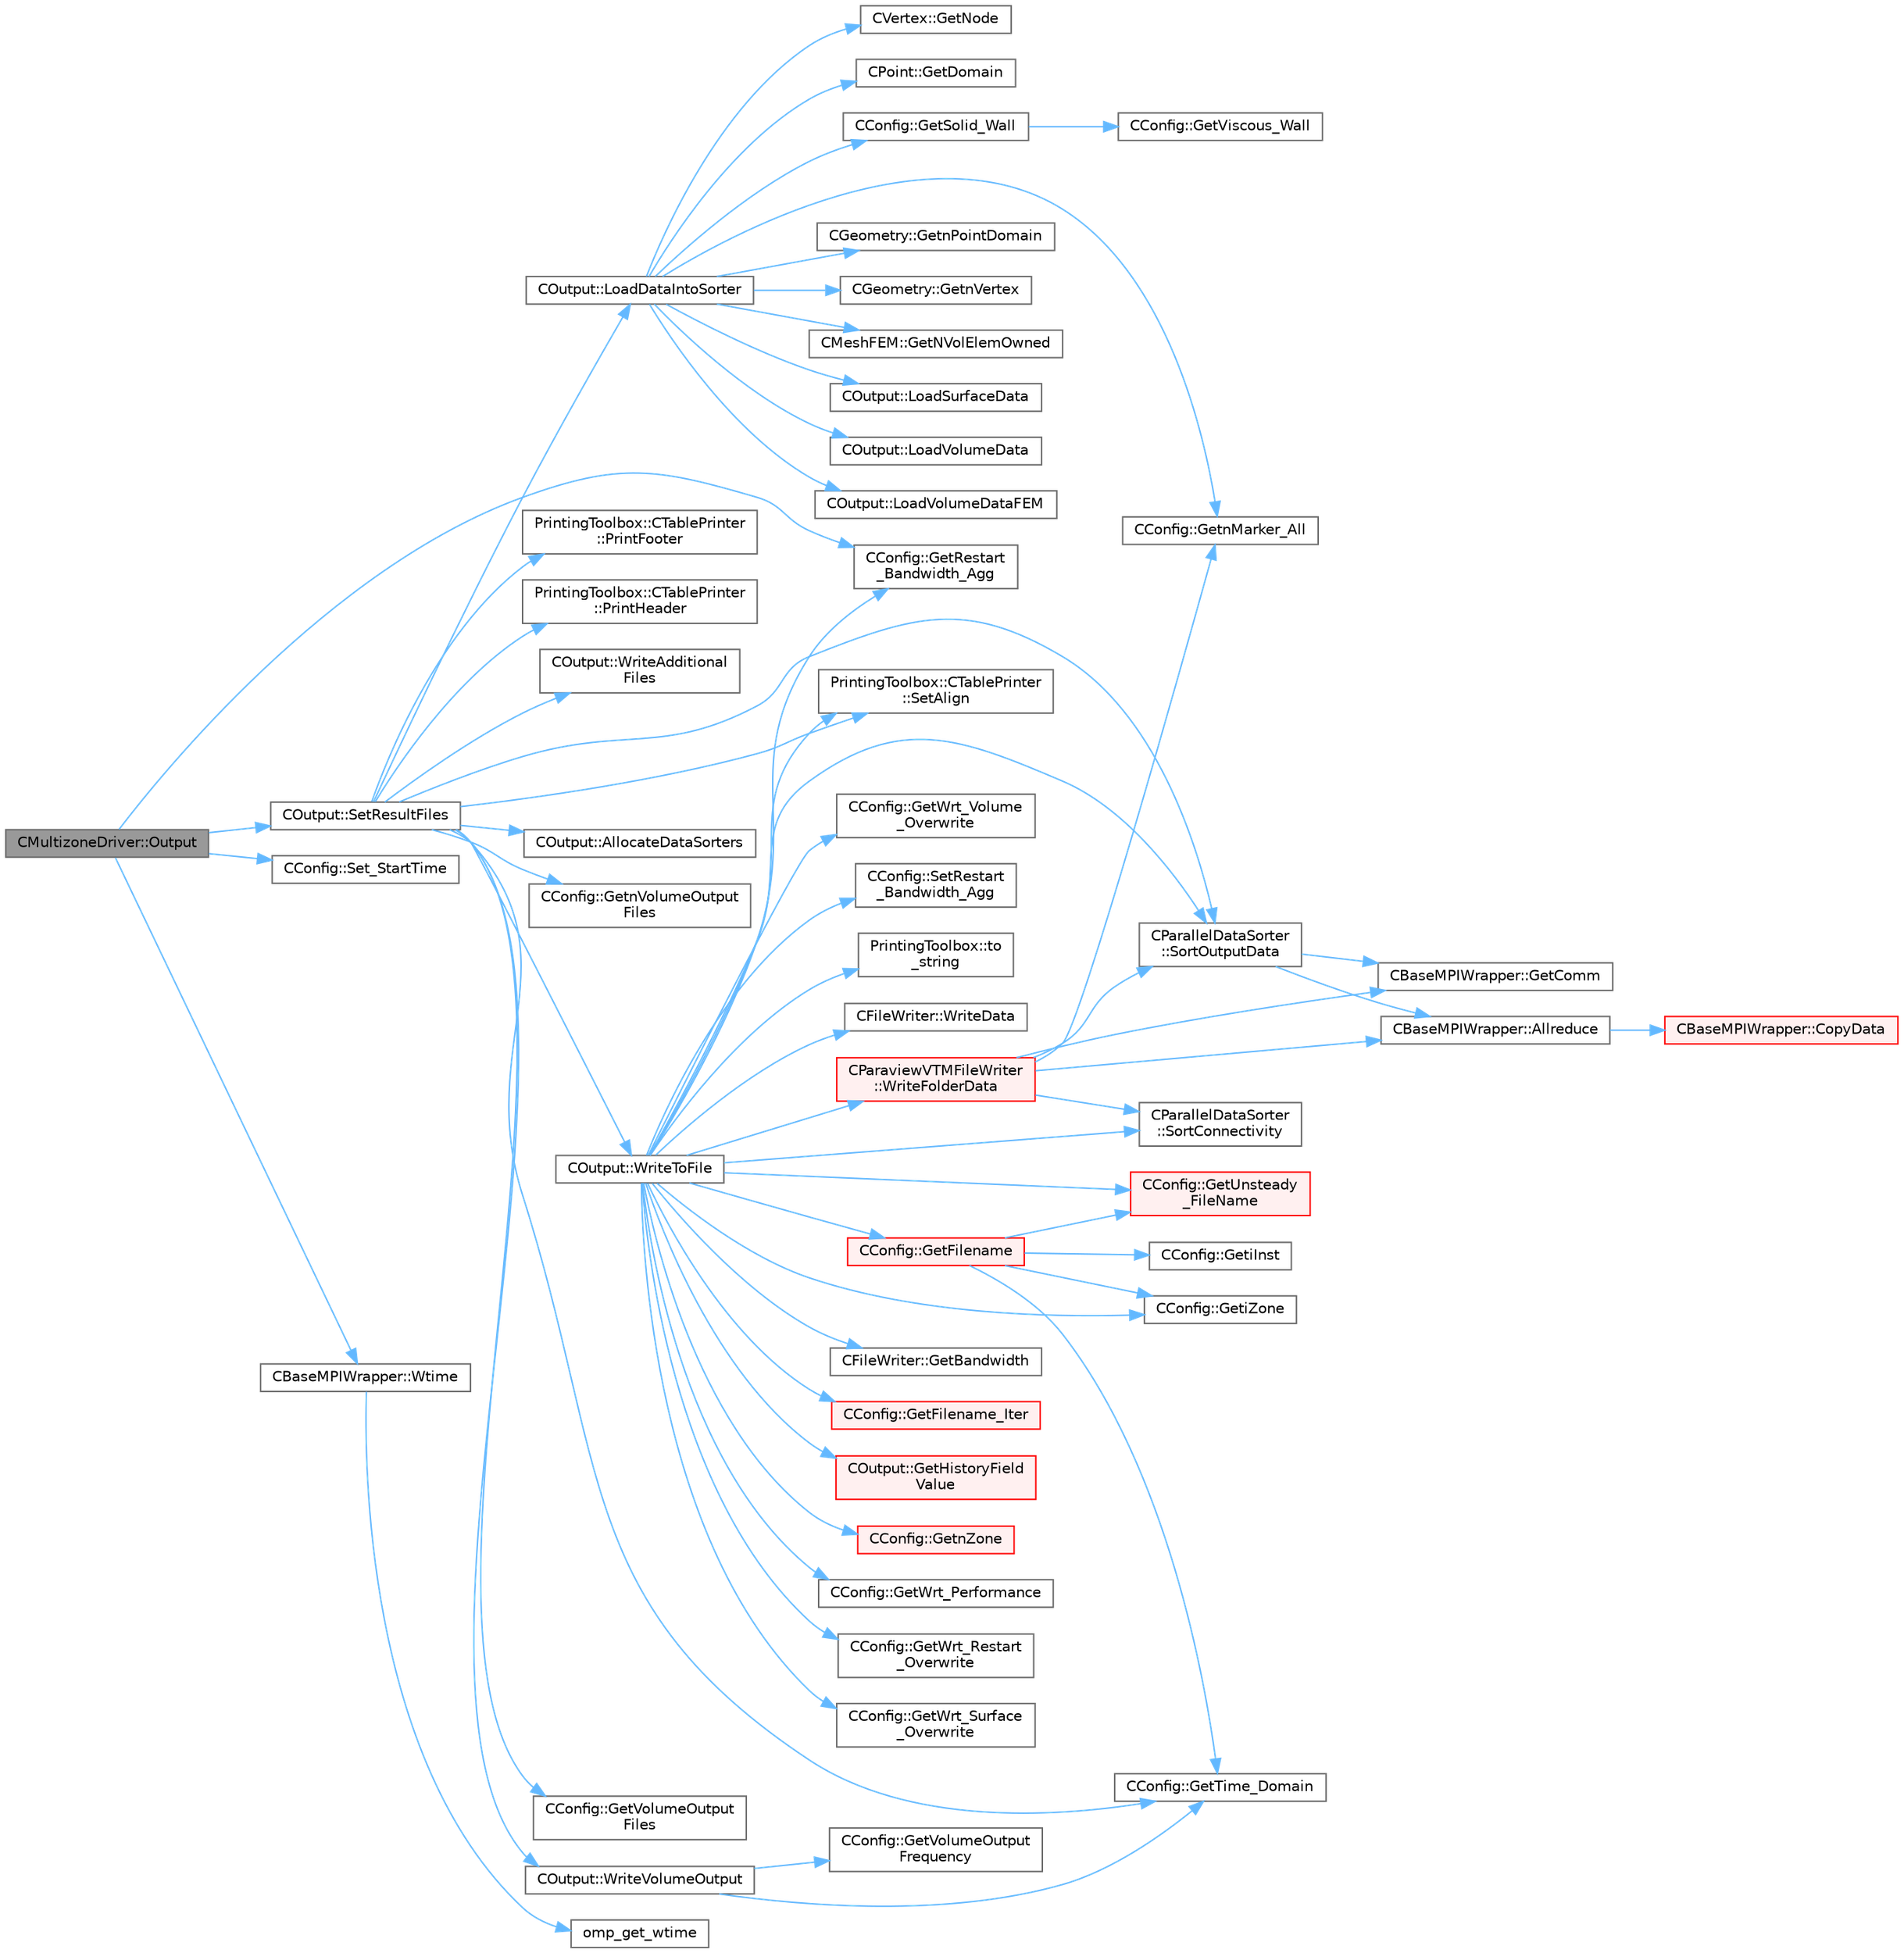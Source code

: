 digraph "CMultizoneDriver::Output"
{
 // LATEX_PDF_SIZE
  bgcolor="transparent";
  edge [fontname=Helvetica,fontsize=10,labelfontname=Helvetica,labelfontsize=10];
  node [fontname=Helvetica,fontsize=10,shape=box,height=0.2,width=0.4];
  rankdir="LR";
  Node1 [id="Node000001",label="CMultizoneDriver::Output",height=0.2,width=0.4,color="gray40", fillcolor="grey60", style="filled", fontcolor="black",tooltip="Output the solution in solution file."];
  Node1 -> Node2 [id="edge1_Node000001_Node000002",color="steelblue1",style="solid",tooltip=" "];
  Node2 [id="Node000002",label="CConfig::GetRestart\l_Bandwidth_Agg",height=0.2,width=0.4,color="grey40", fillcolor="white", style="filled",URL="$classCConfig.html#a60b72ebe49a6d318584944af24435989",tooltip="Set the sum of the bandwidth for writing binary restarts (to be averaged later)."];
  Node1 -> Node3 [id="edge2_Node000001_Node000003",color="steelblue1",style="solid",tooltip=" "];
  Node3 [id="Node000003",label="CConfig::Set_StartTime",height=0.2,width=0.4,color="grey40", fillcolor="white", style="filled",URL="$classCConfig.html#aedf3896a475f7729d217dfe27f6da3e8",tooltip="Set the start time to track a phase of the code (preprocessing, compute, output)."];
  Node1 -> Node4 [id="edge3_Node000001_Node000004",color="steelblue1",style="solid",tooltip=" "];
  Node4 [id="Node000004",label="COutput::SetResultFiles",height=0.2,width=0.4,color="grey40", fillcolor="white", style="filled",URL="$classCOutput.html#a0cff5cb7088402f23719a5118d1fd3f2",tooltip="Loop through all requested output files and write the volume output data."];
  Node4 -> Node5 [id="edge4_Node000004_Node000005",color="steelblue1",style="solid",tooltip=" "];
  Node5 [id="Node000005",label="COutput::AllocateDataSorters",height=0.2,width=0.4,color="grey40", fillcolor="white", style="filled",URL="$classCOutput.html#a576a9991a81b18368a1f8ad09b8c65cf",tooltip="Allocates the data sorters if necessary."];
  Node4 -> Node6 [id="edge5_Node000004_Node000006",color="steelblue1",style="solid",tooltip=" "];
  Node6 [id="Node000006",label="CConfig::GetnVolumeOutput\lFiles",height=0.2,width=0.4,color="grey40", fillcolor="white", style="filled",URL="$classCConfig.html#a2298deab9cdc00a1c09f6e7cf6c8e07c",tooltip="GetnVolumeOutputFiles."];
  Node4 -> Node7 [id="edge6_Node000004_Node000007",color="steelblue1",style="solid",tooltip=" "];
  Node7 [id="Node000007",label="CConfig::GetTime_Domain",height=0.2,width=0.4,color="grey40", fillcolor="white", style="filled",URL="$classCConfig.html#a85d2e3cf43b77c63642c40c235b853f3",tooltip="Check if the multizone problem is solved for time domain."];
  Node4 -> Node8 [id="edge7_Node000004_Node000008",color="steelblue1",style="solid",tooltip=" "];
  Node8 [id="Node000008",label="CConfig::GetVolumeOutput\lFiles",height=0.2,width=0.4,color="grey40", fillcolor="white", style="filled",URL="$classCConfig.html#ae85a16a496604fc404d3fb33d559f65c",tooltip="GetVolumeOutputFiles."];
  Node4 -> Node9 [id="edge8_Node000004_Node000009",color="steelblue1",style="solid",tooltip=" "];
  Node9 [id="Node000009",label="COutput::LoadDataIntoSorter",height=0.2,width=0.4,color="grey40", fillcolor="white", style="filled",URL="$classCOutput.html#ac54efb9d794c522e1bef6cb4ed0d5b9f",tooltip="Load up the values of the requested volume fields into ::Local_Data array."];
  Node9 -> Node10 [id="edge9_Node000009_Node000010",color="steelblue1",style="solid",tooltip=" "];
  Node10 [id="Node000010",label="CPoint::GetDomain",height=0.2,width=0.4,color="grey40", fillcolor="white", style="filled",URL="$classCPoint.html#aa58a27b602e47ddcad22ae74a5c6bc81",tooltip="For parallel computation, its indicates if a point must be computed or not."];
  Node9 -> Node11 [id="edge10_Node000009_Node000011",color="steelblue1",style="solid",tooltip=" "];
  Node11 [id="Node000011",label="CConfig::GetnMarker_All",height=0.2,width=0.4,color="grey40", fillcolor="white", style="filled",URL="$classCConfig.html#a459dee039e618d21a5d78db61c221240",tooltip="Get the total number of boundary markers of the local process including send/receive domains."];
  Node9 -> Node12 [id="edge11_Node000009_Node000012",color="steelblue1",style="solid",tooltip=" "];
  Node12 [id="Node000012",label="CVertex::GetNode",height=0.2,width=0.4,color="grey40", fillcolor="white", style="filled",URL="$classCVertex.html#ad568da06e7191358d3a09a1bee71cdb5",tooltip="Get the node of the vertex."];
  Node9 -> Node13 [id="edge12_Node000009_Node000013",color="steelblue1",style="solid",tooltip=" "];
  Node13 [id="Node000013",label="CGeometry::GetnPointDomain",height=0.2,width=0.4,color="grey40", fillcolor="white", style="filled",URL="$classCGeometry.html#ac84179060bbac1fe5e856ea3da850b6e",tooltip="Get number of real points (that belong to the domain)."];
  Node9 -> Node14 [id="edge13_Node000009_Node000014",color="steelblue1",style="solid",tooltip=" "];
  Node14 [id="Node000014",label="CGeometry::GetnVertex",height=0.2,width=0.4,color="grey40", fillcolor="white", style="filled",URL="$classCGeometry.html#a00b7f7e71ff42bd38f39147366dd093a",tooltip="Get number of vertices."];
  Node9 -> Node15 [id="edge14_Node000009_Node000015",color="steelblue1",style="solid",tooltip=" "];
  Node15 [id="Node000015",label="CMeshFEM::GetNVolElemOwned",height=0.2,width=0.4,color="grey40", fillcolor="white", style="filled",URL="$classCMeshFEM.html#a98cac5880bf32dd7a81e90cfe3e83faa",tooltip="Function, which makes available the number of owned volume elements in the local FEM mesh."];
  Node9 -> Node16 [id="edge15_Node000009_Node000016",color="steelblue1",style="solid",tooltip=" "];
  Node16 [id="Node000016",label="CConfig::GetSolid_Wall",height=0.2,width=0.4,color="grey40", fillcolor="white", style="filled",URL="$classCConfig.html#a1e07d3641838843be05ed58424d39f4f",tooltip="Determines whether a marker with index iMarker is a solid boundary."];
  Node16 -> Node17 [id="edge16_Node000016_Node000017",color="steelblue1",style="solid",tooltip=" "];
  Node17 [id="Node000017",label="CConfig::GetViscous_Wall",height=0.2,width=0.4,color="grey40", fillcolor="white", style="filled",URL="$classCConfig.html#a890cf694cae683bb44a36c1fa1160e65",tooltip="Determines whether a marker with index iMarker is a viscous no-slip boundary."];
  Node9 -> Node18 [id="edge17_Node000009_Node000018",color="steelblue1",style="solid",tooltip=" "];
  Node18 [id="Node000018",label="COutput::LoadSurfaceData",height=0.2,width=0.4,color="grey40", fillcolor="white", style="filled",URL="$classCOutput.html#a01f7c43d229c94a9e8e954a538e5e66e",tooltip="Set the values of the volume output fields for a surface point."];
  Node9 -> Node19 [id="edge18_Node000009_Node000019",color="steelblue1",style="solid",tooltip=" "];
  Node19 [id="Node000019",label="COutput::LoadVolumeData",height=0.2,width=0.4,color="grey40", fillcolor="white", style="filled",URL="$classCOutput.html#ad9fcb944022e0d7131d89987458a02ce",tooltip="Set the values of the volume output fields for a point."];
  Node9 -> Node20 [id="edge19_Node000009_Node000020",color="steelblue1",style="solid",tooltip=" "];
  Node20 [id="Node000020",label="COutput::LoadVolumeDataFEM",height=0.2,width=0.4,color="grey40", fillcolor="white", style="filled",URL="$classCOutput.html#a379815a77f3a10e96834a95ff74d57f1",tooltip="Set the values of the volume output fields for a point."];
  Node4 -> Node21 [id="edge20_Node000004_Node000021",color="steelblue1",style="solid",tooltip=" "];
  Node21 [id="Node000021",label="PrintingToolbox::CTablePrinter\l::PrintFooter",height=0.2,width=0.4,color="grey40", fillcolor="white", style="filled",URL="$classPrintingToolbox_1_1CTablePrinter.html#ac1bc6229daf9b3181de565905281ee2a",tooltip="Print the footer."];
  Node4 -> Node22 [id="edge21_Node000004_Node000022",color="steelblue1",style="solid",tooltip=" "];
  Node22 [id="Node000022",label="PrintingToolbox::CTablePrinter\l::PrintHeader",height=0.2,width=0.4,color="grey40", fillcolor="white", style="filled",URL="$classPrintingToolbox_1_1CTablePrinter.html#a475fafce69bdc78e973a2546e6e6be76",tooltip="Print the header."];
  Node4 -> Node23 [id="edge22_Node000004_Node000023",color="steelblue1",style="solid",tooltip=" "];
  Node23 [id="Node000023",label="PrintingToolbox::CTablePrinter\l::SetAlign",height=0.2,width=0.4,color="grey40", fillcolor="white", style="filled",URL="$classPrintingToolbox_1_1CTablePrinter.html#ad3691499a7bfa024bf97a7fc00ef33c7",tooltip="Set the alignment of the table entries (CENTER only works for the header at the moment)."];
  Node4 -> Node24 [id="edge23_Node000004_Node000024",color="steelblue1",style="solid",tooltip=" "];
  Node24 [id="Node000024",label="CParallelDataSorter\l::SortOutputData",height=0.2,width=0.4,color="grey40", fillcolor="white", style="filled",URL="$classCParallelDataSorter.html#a44dd56ef2671d15e21eacf3fda758a83",tooltip="Sort the output data for each grid node into a linear partitioning across all processors."];
  Node24 -> Node25 [id="edge24_Node000024_Node000025",color="steelblue1",style="solid",tooltip=" "];
  Node25 [id="Node000025",label="CBaseMPIWrapper::Allreduce",height=0.2,width=0.4,color="grey40", fillcolor="white", style="filled",URL="$classCBaseMPIWrapper.html#a381d4b3738c09d92ee1ae9f89715b541",tooltip=" "];
  Node25 -> Node26 [id="edge25_Node000025_Node000026",color="steelblue1",style="solid",tooltip=" "];
  Node26 [id="Node000026",label="CBaseMPIWrapper::CopyData",height=0.2,width=0.4,color="red", fillcolor="#FFF0F0", style="filled",URL="$classCBaseMPIWrapper.html#a3c28692a4cab67ad0f81d18273db3d23",tooltip=" "];
  Node24 -> Node29 [id="edge26_Node000024_Node000029",color="steelblue1",style="solid",tooltip=" "];
  Node29 [id="Node000029",label="CBaseMPIWrapper::GetComm",height=0.2,width=0.4,color="grey40", fillcolor="white", style="filled",URL="$classCBaseMPIWrapper.html#a8154391fc3522954802889d81d4ef5da",tooltip=" "];
  Node4 -> Node30 [id="edge27_Node000004_Node000030",color="steelblue1",style="solid",tooltip=" "];
  Node30 [id="Node000030",label="COutput::WriteAdditional\lFiles",height=0.2,width=0.4,color="grey40", fillcolor="white", style="filled",URL="$classCOutput.html#a62857be8ebc907de66597e5ce40d9434",tooltip="Write any additional files defined for the current solver."];
  Node4 -> Node31 [id="edge28_Node000004_Node000031",color="steelblue1",style="solid",tooltip=" "];
  Node31 [id="Node000031",label="COutput::WriteToFile",height=0.2,width=0.4,color="grey40", fillcolor="white", style="filled",URL="$classCOutput.html#a153a24cacc90f827f1e8751815764a4c",tooltip="Allocates the appropriate file writer based on the chosen format and writes sorted data to file."];
  Node31 -> Node32 [id="edge29_Node000031_Node000032",color="steelblue1",style="solid",tooltip=" "];
  Node32 [id="Node000032",label="CFileWriter::GetBandwidth",height=0.2,width=0.4,color="grey40", fillcolor="white", style="filled",URL="$classCFileWriter.html#a52e95fd22f6b2a8308d61f45baf63f14",tooltip="Get the bandwith used for the last writing."];
  Node31 -> Node33 [id="edge30_Node000031_Node000033",color="steelblue1",style="solid",tooltip=" "];
  Node33 [id="Node000033",label="CConfig::GetFilename",height=0.2,width=0.4,color="red", fillcolor="#FFF0F0", style="filled",URL="$classCConfig.html#af7c4169d5b73657a9a3ea94b54931f91",tooltip="Add any numbers necessary to the filename (iteration number, zone ID ...)"];
  Node33 -> Node34 [id="edge31_Node000033_Node000034",color="steelblue1",style="solid",tooltip=" "];
  Node34 [id="Node000034",label="CConfig::GetiInst",height=0.2,width=0.4,color="grey40", fillcolor="white", style="filled",URL="$classCConfig.html#a538bf5c34b523f5e4d389be41c2b666c",tooltip="Get the current instance."];
  Node33 -> Node35 [id="edge32_Node000033_Node000035",color="steelblue1",style="solid",tooltip=" "];
  Node35 [id="Node000035",label="CConfig::GetiZone",height=0.2,width=0.4,color="grey40", fillcolor="white", style="filled",URL="$classCConfig.html#a1d6335b8fdef6fbcd9a08f7503d73ec1",tooltip="Provides the number of varaibles."];
  Node33 -> Node7 [id="edge33_Node000033_Node000007",color="steelblue1",style="solid",tooltip=" "];
  Node33 -> Node41 [id="edge34_Node000033_Node000041",color="steelblue1",style="solid",tooltip=" "];
  Node41 [id="Node000041",label="CConfig::GetUnsteady\l_FileName",height=0.2,width=0.4,color="red", fillcolor="#FFF0F0", style="filled",URL="$classCConfig.html#a6a372823bb1dd2d55e81488b720752d6",tooltip="Augment the input filename with the iteration number for an unsteady file."];
  Node31 -> Node42 [id="edge35_Node000031_Node000042",color="steelblue1",style="solid",tooltip=" "];
  Node42 [id="Node000042",label="CConfig::GetFilename_Iter",height=0.2,width=0.4,color="red", fillcolor="#FFF0F0", style="filled",URL="$classCConfig.html#af654704b35b4044878f3f51c00646978",tooltip="Add steady iteration number to the filename (does not overwrite previous files)"];
  Node31 -> Node44 [id="edge36_Node000031_Node000044",color="steelblue1",style="solid",tooltip=" "];
  Node44 [id="Node000044",label="COutput::GetHistoryField\lValue",height=0.2,width=0.4,color="red", fillcolor="#FFF0F0", style="filled",URL="$classCOutput.html#a2b5d97ac7f4b857ac171765a3eb54851",tooltip="Get the value of particular history output field."];
  Node31 -> Node35 [id="edge37_Node000031_Node000035",color="steelblue1",style="solid",tooltip=" "];
  Node31 -> Node45 [id="edge38_Node000031_Node000045",color="steelblue1",style="solid",tooltip=" "];
  Node45 [id="Node000045",label="CConfig::GetnZone",height=0.2,width=0.4,color="red", fillcolor="#FFF0F0", style="filled",URL="$classCConfig.html#a39ff50a0f3deda9134f1c44b4d5053b7",tooltip="Gets the number of zones in the mesh file."];
  Node31 -> Node2 [id="edge39_Node000031_Node000002",color="steelblue1",style="solid",tooltip=" "];
  Node31 -> Node41 [id="edge40_Node000031_Node000041",color="steelblue1",style="solid",tooltip=" "];
  Node31 -> Node46 [id="edge41_Node000031_Node000046",color="steelblue1",style="solid",tooltip=" "];
  Node46 [id="Node000046",label="CConfig::GetWrt_Performance",height=0.2,width=0.4,color="grey40", fillcolor="white", style="filled",URL="$classCConfig.html#a9667091b52bebfe6ffbe631ba1921bf2",tooltip="Get information about writing the performance summary at the end of a calculation."];
  Node31 -> Node47 [id="edge42_Node000031_Node000047",color="steelblue1",style="solid",tooltip=" "];
  Node47 [id="Node000047",label="CConfig::GetWrt_Restart\l_Overwrite",height=0.2,width=0.4,color="grey40", fillcolor="white", style="filled",URL="$classCConfig.html#ae9ed022279a560ca553875e37a066c35",tooltip="Flag for whether restart solution files are overwritten."];
  Node31 -> Node48 [id="edge43_Node000031_Node000048",color="steelblue1",style="solid",tooltip=" "];
  Node48 [id="Node000048",label="CConfig::GetWrt_Surface\l_Overwrite",height=0.2,width=0.4,color="grey40", fillcolor="white", style="filled",URL="$classCConfig.html#aa4479ec281523722b0d2abd32793b686",tooltip="Flag for whether visualization files are overwritten."];
  Node31 -> Node49 [id="edge44_Node000031_Node000049",color="steelblue1",style="solid",tooltip=" "];
  Node49 [id="Node000049",label="CConfig::GetWrt_Volume\l_Overwrite",height=0.2,width=0.4,color="grey40", fillcolor="white", style="filled",URL="$classCConfig.html#a007e689c5a84a2028d936757711064fb",tooltip="Flag for whether visualization files are overwritten."];
  Node31 -> Node23 [id="edge45_Node000031_Node000023",color="steelblue1",style="solid",tooltip=" "];
  Node31 -> Node50 [id="edge46_Node000031_Node000050",color="steelblue1",style="solid",tooltip=" "];
  Node50 [id="Node000050",label="CConfig::SetRestart\l_Bandwidth_Agg",height=0.2,width=0.4,color="grey40", fillcolor="white", style="filled",URL="$classCConfig.html#a9a06687acc9a585a507fe9164c708f8b",tooltip="Set the sum of the bandwidth for writing binary restarts (to be averaged later)."];
  Node31 -> Node51 [id="edge47_Node000031_Node000051",color="steelblue1",style="solid",tooltip=" "];
  Node51 [id="Node000051",label="CParallelDataSorter\l::SortConnectivity",height=0.2,width=0.4,color="grey40", fillcolor="white", style="filled",URL="$classCParallelDataSorter.html#a07cb46b33f5de77f0d7f305162c20f2c",tooltip="Sort the connectivities (volume and surface) into data structures."];
  Node31 -> Node24 [id="edge48_Node000031_Node000024",color="steelblue1",style="solid",tooltip=" "];
  Node31 -> Node52 [id="edge49_Node000031_Node000052",color="steelblue1",style="solid",tooltip=" "];
  Node52 [id="Node000052",label="PrintingToolbox::to\l_string",height=0.2,width=0.4,color="grey40", fillcolor="white", style="filled",URL="$namespacePrintingToolbox.html#a382f3911ccba468c241c530ae0c78b63",tooltip=" "];
  Node31 -> Node53 [id="edge50_Node000031_Node000053",color="steelblue1",style="solid",tooltip=" "];
  Node53 [id="Node000053",label="CFileWriter::WriteData",height=0.2,width=0.4,color="grey40", fillcolor="white", style="filled",URL="$classCFileWriter.html#a25c62a2451f48cd1fd73e23676e3bb86",tooltip="Write sorted data to file."];
  Node31 -> Node54 [id="edge51_Node000031_Node000054",color="steelblue1",style="solid",tooltip=" "];
  Node54 [id="Node000054",label="CParaviewVTMFileWriter\l::WriteFolderData",height=0.2,width=0.4,color="red", fillcolor="#FFF0F0", style="filled",URL="$classCParaviewVTMFileWriter.html#aac5315e351adbf70fd745bfbd5d197d1",tooltip="Write all data of the zones, boundaries into the folder."];
  Node54 -> Node25 [id="edge52_Node000054_Node000025",color="steelblue1",style="solid",tooltip=" "];
  Node54 -> Node29 [id="edge53_Node000054_Node000029",color="steelblue1",style="solid",tooltip=" "];
  Node54 -> Node11 [id="edge54_Node000054_Node000011",color="steelblue1",style="solid",tooltip=" "];
  Node54 -> Node51 [id="edge55_Node000054_Node000051",color="steelblue1",style="solid",tooltip=" "];
  Node54 -> Node24 [id="edge56_Node000054_Node000024",color="steelblue1",style="solid",tooltip=" "];
  Node4 -> Node84 [id="edge57_Node000004_Node000084",color="steelblue1",style="solid",tooltip=" "];
  Node84 [id="Node000084",label="COutput::WriteVolumeOutput",height=0.2,width=0.4,color="grey40", fillcolor="white", style="filled",URL="$classCOutput.html#acf7cafe934f166493ec0f87dfa12f760",tooltip="Determines if the the volume output should be written."];
  Node84 -> Node7 [id="edge58_Node000084_Node000007",color="steelblue1",style="solid",tooltip=" "];
  Node84 -> Node85 [id="edge59_Node000084_Node000085",color="steelblue1",style="solid",tooltip=" "];
  Node85 [id="Node000085",label="CConfig::GetVolumeOutput\lFrequency",height=0.2,width=0.4,color="grey40", fillcolor="white", style="filled",URL="$classCConfig.html#a130e8c890fc0d1fea6c70273fbe71c77",tooltip="GetVolumeOutputFrequency."];
  Node1 -> Node76 [id="edge60_Node000001_Node000076",color="steelblue1",style="solid",tooltip=" "];
  Node76 [id="Node000076",label="CBaseMPIWrapper::Wtime",height=0.2,width=0.4,color="grey40", fillcolor="white", style="filled",URL="$classCBaseMPIWrapper.html#adcf32aa628d4b515e8835bc5c56fbf08",tooltip=" "];
  Node76 -> Node77 [id="edge61_Node000076_Node000077",color="steelblue1",style="solid",tooltip=" "];
  Node77 [id="Node000077",label="omp_get_wtime",height=0.2,width=0.4,color="grey40", fillcolor="white", style="filled",URL="$omp__structure_8hpp.html#a649bd48ab038a72108f11f5a85316266",tooltip="Return the wall time."];
}
